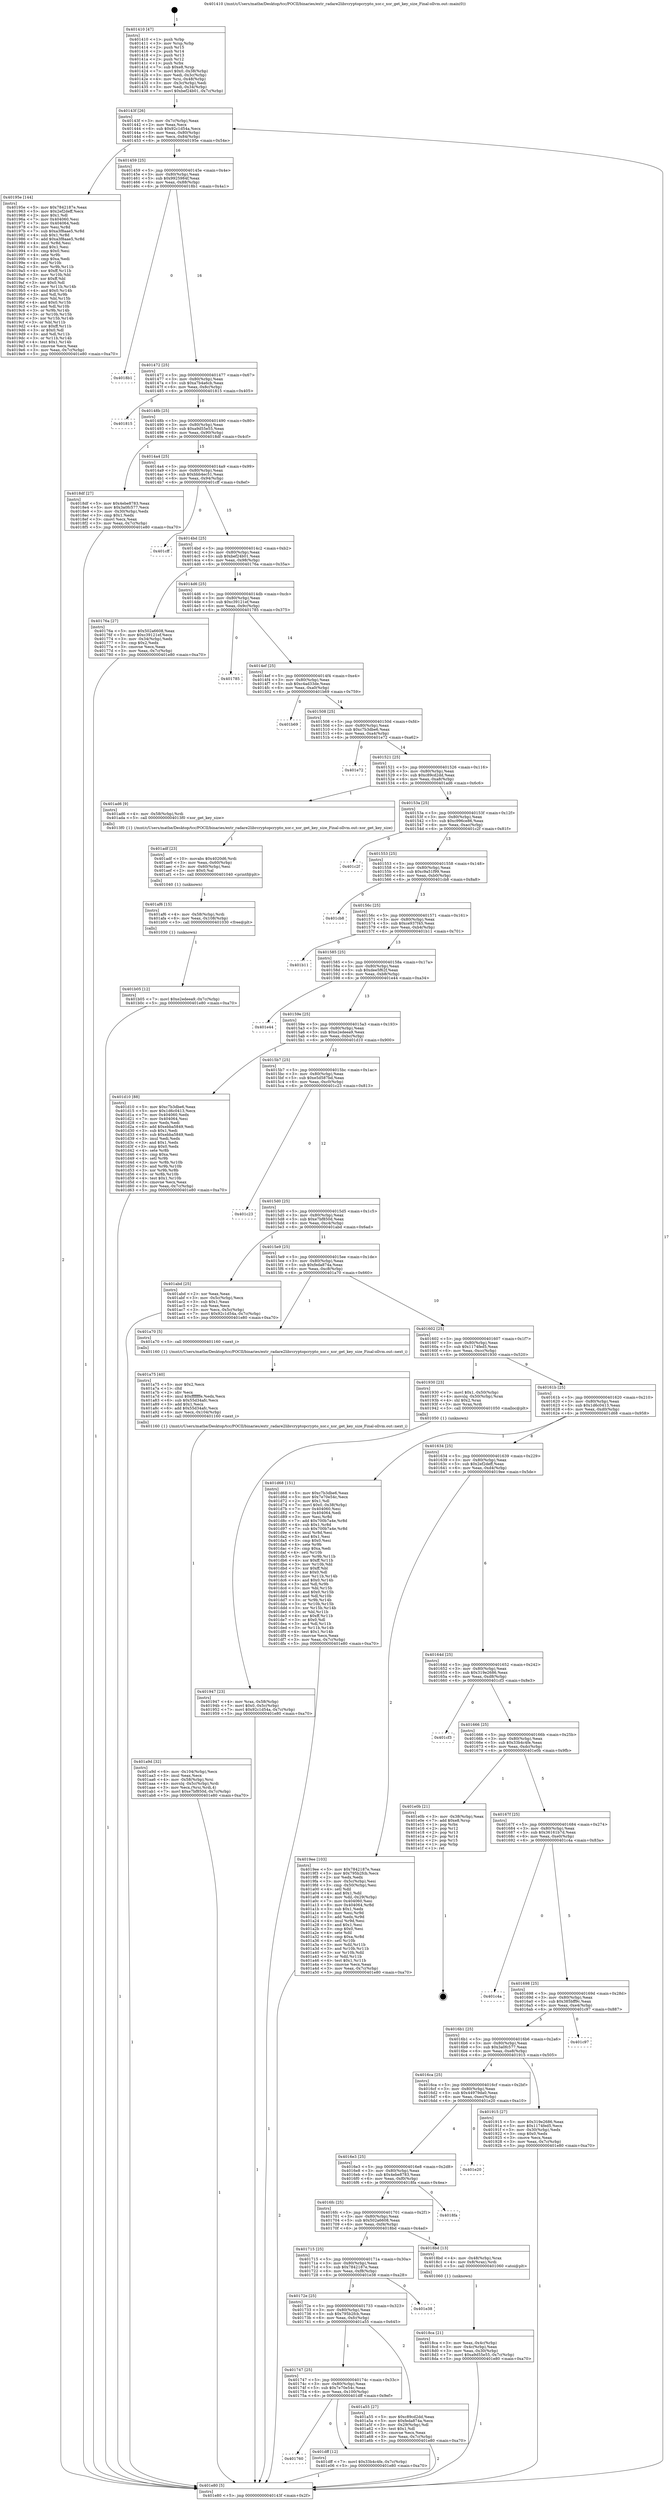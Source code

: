 digraph "0x401410" {
  label = "0x401410 (/mnt/c/Users/mathe/Desktop/tcc/POCII/binaries/extr_radare2librcryptopcrypto_xor.c_xor_get_key_size_Final-ollvm.out::main(0))"
  labelloc = "t"
  node[shape=record]

  Entry [label="",width=0.3,height=0.3,shape=circle,fillcolor=black,style=filled]
  "0x40143f" [label="{
     0x40143f [26]\l
     | [instrs]\l
     &nbsp;&nbsp;0x40143f \<+3\>: mov -0x7c(%rbp),%eax\l
     &nbsp;&nbsp;0x401442 \<+2\>: mov %eax,%ecx\l
     &nbsp;&nbsp;0x401444 \<+6\>: sub $0x92c1d54a,%ecx\l
     &nbsp;&nbsp;0x40144a \<+3\>: mov %eax,-0x80(%rbp)\l
     &nbsp;&nbsp;0x40144d \<+6\>: mov %ecx,-0x84(%rbp)\l
     &nbsp;&nbsp;0x401453 \<+6\>: je 000000000040195e \<main+0x54e\>\l
  }"]
  "0x40195e" [label="{
     0x40195e [144]\l
     | [instrs]\l
     &nbsp;&nbsp;0x40195e \<+5\>: mov $0x7842187e,%eax\l
     &nbsp;&nbsp;0x401963 \<+5\>: mov $0x2ef2deff,%ecx\l
     &nbsp;&nbsp;0x401968 \<+2\>: mov $0x1,%dl\l
     &nbsp;&nbsp;0x40196a \<+7\>: mov 0x404060,%esi\l
     &nbsp;&nbsp;0x401971 \<+7\>: mov 0x404064,%edi\l
     &nbsp;&nbsp;0x401978 \<+3\>: mov %esi,%r8d\l
     &nbsp;&nbsp;0x40197b \<+7\>: sub $0xa3f8aae5,%r8d\l
     &nbsp;&nbsp;0x401982 \<+4\>: sub $0x1,%r8d\l
     &nbsp;&nbsp;0x401986 \<+7\>: add $0xa3f8aae5,%r8d\l
     &nbsp;&nbsp;0x40198d \<+4\>: imul %r8d,%esi\l
     &nbsp;&nbsp;0x401991 \<+3\>: and $0x1,%esi\l
     &nbsp;&nbsp;0x401994 \<+3\>: cmp $0x0,%esi\l
     &nbsp;&nbsp;0x401997 \<+4\>: sete %r9b\l
     &nbsp;&nbsp;0x40199b \<+3\>: cmp $0xa,%edi\l
     &nbsp;&nbsp;0x40199e \<+4\>: setl %r10b\l
     &nbsp;&nbsp;0x4019a2 \<+3\>: mov %r9b,%r11b\l
     &nbsp;&nbsp;0x4019a5 \<+4\>: xor $0xff,%r11b\l
     &nbsp;&nbsp;0x4019a9 \<+3\>: mov %r10b,%bl\l
     &nbsp;&nbsp;0x4019ac \<+3\>: xor $0xff,%bl\l
     &nbsp;&nbsp;0x4019af \<+3\>: xor $0x0,%dl\l
     &nbsp;&nbsp;0x4019b2 \<+3\>: mov %r11b,%r14b\l
     &nbsp;&nbsp;0x4019b5 \<+4\>: and $0x0,%r14b\l
     &nbsp;&nbsp;0x4019b9 \<+3\>: and %dl,%r9b\l
     &nbsp;&nbsp;0x4019bc \<+3\>: mov %bl,%r15b\l
     &nbsp;&nbsp;0x4019bf \<+4\>: and $0x0,%r15b\l
     &nbsp;&nbsp;0x4019c3 \<+3\>: and %dl,%r10b\l
     &nbsp;&nbsp;0x4019c6 \<+3\>: or %r9b,%r14b\l
     &nbsp;&nbsp;0x4019c9 \<+3\>: or %r10b,%r15b\l
     &nbsp;&nbsp;0x4019cc \<+3\>: xor %r15b,%r14b\l
     &nbsp;&nbsp;0x4019cf \<+3\>: or %bl,%r11b\l
     &nbsp;&nbsp;0x4019d2 \<+4\>: xor $0xff,%r11b\l
     &nbsp;&nbsp;0x4019d6 \<+3\>: or $0x0,%dl\l
     &nbsp;&nbsp;0x4019d9 \<+3\>: and %dl,%r11b\l
     &nbsp;&nbsp;0x4019dc \<+3\>: or %r11b,%r14b\l
     &nbsp;&nbsp;0x4019df \<+4\>: test $0x1,%r14b\l
     &nbsp;&nbsp;0x4019e3 \<+3\>: cmovne %ecx,%eax\l
     &nbsp;&nbsp;0x4019e6 \<+3\>: mov %eax,-0x7c(%rbp)\l
     &nbsp;&nbsp;0x4019e9 \<+5\>: jmp 0000000000401e80 \<main+0xa70\>\l
  }"]
  "0x401459" [label="{
     0x401459 [25]\l
     | [instrs]\l
     &nbsp;&nbsp;0x401459 \<+5\>: jmp 000000000040145e \<main+0x4e\>\l
     &nbsp;&nbsp;0x40145e \<+3\>: mov -0x80(%rbp),%eax\l
     &nbsp;&nbsp;0x401461 \<+5\>: sub $0x9925984f,%eax\l
     &nbsp;&nbsp;0x401466 \<+6\>: mov %eax,-0x88(%rbp)\l
     &nbsp;&nbsp;0x40146c \<+6\>: je 00000000004018b1 \<main+0x4a1\>\l
  }"]
  Exit [label="",width=0.3,height=0.3,shape=circle,fillcolor=black,style=filled,peripheries=2]
  "0x4018b1" [label="{
     0x4018b1\l
  }", style=dashed]
  "0x401472" [label="{
     0x401472 [25]\l
     | [instrs]\l
     &nbsp;&nbsp;0x401472 \<+5\>: jmp 0000000000401477 \<main+0x67\>\l
     &nbsp;&nbsp;0x401477 \<+3\>: mov -0x80(%rbp),%eax\l
     &nbsp;&nbsp;0x40147a \<+5\>: sub $0xa7b4a6cb,%eax\l
     &nbsp;&nbsp;0x40147f \<+6\>: mov %eax,-0x8c(%rbp)\l
     &nbsp;&nbsp;0x401485 \<+6\>: je 0000000000401815 \<main+0x405\>\l
  }"]
  "0x401760" [label="{
     0x401760\l
  }", style=dashed]
  "0x401815" [label="{
     0x401815\l
  }", style=dashed]
  "0x40148b" [label="{
     0x40148b [25]\l
     | [instrs]\l
     &nbsp;&nbsp;0x40148b \<+5\>: jmp 0000000000401490 \<main+0x80\>\l
     &nbsp;&nbsp;0x401490 \<+3\>: mov -0x80(%rbp),%eax\l
     &nbsp;&nbsp;0x401493 \<+5\>: sub $0xa9d55e55,%eax\l
     &nbsp;&nbsp;0x401498 \<+6\>: mov %eax,-0x90(%rbp)\l
     &nbsp;&nbsp;0x40149e \<+6\>: je 00000000004018df \<main+0x4cf\>\l
  }"]
  "0x401dff" [label="{
     0x401dff [12]\l
     | [instrs]\l
     &nbsp;&nbsp;0x401dff \<+7\>: movl $0x33b4c4fe,-0x7c(%rbp)\l
     &nbsp;&nbsp;0x401e06 \<+5\>: jmp 0000000000401e80 \<main+0xa70\>\l
  }"]
  "0x4018df" [label="{
     0x4018df [27]\l
     | [instrs]\l
     &nbsp;&nbsp;0x4018df \<+5\>: mov $0x4ebe8783,%eax\l
     &nbsp;&nbsp;0x4018e4 \<+5\>: mov $0x3a0fc577,%ecx\l
     &nbsp;&nbsp;0x4018e9 \<+3\>: mov -0x30(%rbp),%edx\l
     &nbsp;&nbsp;0x4018ec \<+3\>: cmp $0x1,%edx\l
     &nbsp;&nbsp;0x4018ef \<+3\>: cmovl %ecx,%eax\l
     &nbsp;&nbsp;0x4018f2 \<+3\>: mov %eax,-0x7c(%rbp)\l
     &nbsp;&nbsp;0x4018f5 \<+5\>: jmp 0000000000401e80 \<main+0xa70\>\l
  }"]
  "0x4014a4" [label="{
     0x4014a4 [25]\l
     | [instrs]\l
     &nbsp;&nbsp;0x4014a4 \<+5\>: jmp 00000000004014a9 \<main+0x99\>\l
     &nbsp;&nbsp;0x4014a9 \<+3\>: mov -0x80(%rbp),%eax\l
     &nbsp;&nbsp;0x4014ac \<+5\>: sub $0xbbb4ec51,%eax\l
     &nbsp;&nbsp;0x4014b1 \<+6\>: mov %eax,-0x94(%rbp)\l
     &nbsp;&nbsp;0x4014b7 \<+6\>: je 0000000000401cff \<main+0x8ef\>\l
  }"]
  "0x401b05" [label="{
     0x401b05 [12]\l
     | [instrs]\l
     &nbsp;&nbsp;0x401b05 \<+7\>: movl $0xe2edeea9,-0x7c(%rbp)\l
     &nbsp;&nbsp;0x401b0c \<+5\>: jmp 0000000000401e80 \<main+0xa70\>\l
  }"]
  "0x401cff" [label="{
     0x401cff\l
  }", style=dashed]
  "0x4014bd" [label="{
     0x4014bd [25]\l
     | [instrs]\l
     &nbsp;&nbsp;0x4014bd \<+5\>: jmp 00000000004014c2 \<main+0xb2\>\l
     &nbsp;&nbsp;0x4014c2 \<+3\>: mov -0x80(%rbp),%eax\l
     &nbsp;&nbsp;0x4014c5 \<+5\>: sub $0xbef24b01,%eax\l
     &nbsp;&nbsp;0x4014ca \<+6\>: mov %eax,-0x98(%rbp)\l
     &nbsp;&nbsp;0x4014d0 \<+6\>: je 000000000040176a \<main+0x35a\>\l
  }"]
  "0x401af6" [label="{
     0x401af6 [15]\l
     | [instrs]\l
     &nbsp;&nbsp;0x401af6 \<+4\>: mov -0x58(%rbp),%rdi\l
     &nbsp;&nbsp;0x401afa \<+6\>: mov %eax,-0x108(%rbp)\l
     &nbsp;&nbsp;0x401b00 \<+5\>: call 0000000000401030 \<free@plt\>\l
     | [calls]\l
     &nbsp;&nbsp;0x401030 \{1\} (unknown)\l
  }"]
  "0x40176a" [label="{
     0x40176a [27]\l
     | [instrs]\l
     &nbsp;&nbsp;0x40176a \<+5\>: mov $0x502a6608,%eax\l
     &nbsp;&nbsp;0x40176f \<+5\>: mov $0xc39121ef,%ecx\l
     &nbsp;&nbsp;0x401774 \<+3\>: mov -0x34(%rbp),%edx\l
     &nbsp;&nbsp;0x401777 \<+3\>: cmp $0x2,%edx\l
     &nbsp;&nbsp;0x40177a \<+3\>: cmovne %ecx,%eax\l
     &nbsp;&nbsp;0x40177d \<+3\>: mov %eax,-0x7c(%rbp)\l
     &nbsp;&nbsp;0x401780 \<+5\>: jmp 0000000000401e80 \<main+0xa70\>\l
  }"]
  "0x4014d6" [label="{
     0x4014d6 [25]\l
     | [instrs]\l
     &nbsp;&nbsp;0x4014d6 \<+5\>: jmp 00000000004014db \<main+0xcb\>\l
     &nbsp;&nbsp;0x4014db \<+3\>: mov -0x80(%rbp),%eax\l
     &nbsp;&nbsp;0x4014de \<+5\>: sub $0xc39121ef,%eax\l
     &nbsp;&nbsp;0x4014e3 \<+6\>: mov %eax,-0x9c(%rbp)\l
     &nbsp;&nbsp;0x4014e9 \<+6\>: je 0000000000401785 \<main+0x375\>\l
  }"]
  "0x401e80" [label="{
     0x401e80 [5]\l
     | [instrs]\l
     &nbsp;&nbsp;0x401e80 \<+5\>: jmp 000000000040143f \<main+0x2f\>\l
  }"]
  "0x401410" [label="{
     0x401410 [47]\l
     | [instrs]\l
     &nbsp;&nbsp;0x401410 \<+1\>: push %rbp\l
     &nbsp;&nbsp;0x401411 \<+3\>: mov %rsp,%rbp\l
     &nbsp;&nbsp;0x401414 \<+2\>: push %r15\l
     &nbsp;&nbsp;0x401416 \<+2\>: push %r14\l
     &nbsp;&nbsp;0x401418 \<+2\>: push %r13\l
     &nbsp;&nbsp;0x40141a \<+2\>: push %r12\l
     &nbsp;&nbsp;0x40141c \<+1\>: push %rbx\l
     &nbsp;&nbsp;0x40141d \<+7\>: sub $0xe8,%rsp\l
     &nbsp;&nbsp;0x401424 \<+7\>: movl $0x0,-0x38(%rbp)\l
     &nbsp;&nbsp;0x40142b \<+3\>: mov %edi,-0x3c(%rbp)\l
     &nbsp;&nbsp;0x40142e \<+4\>: mov %rsi,-0x48(%rbp)\l
     &nbsp;&nbsp;0x401432 \<+3\>: mov -0x3c(%rbp),%edi\l
     &nbsp;&nbsp;0x401435 \<+3\>: mov %edi,-0x34(%rbp)\l
     &nbsp;&nbsp;0x401438 \<+7\>: movl $0xbef24b01,-0x7c(%rbp)\l
  }"]
  "0x401adf" [label="{
     0x401adf [23]\l
     | [instrs]\l
     &nbsp;&nbsp;0x401adf \<+10\>: movabs $0x4020d6,%rdi\l
     &nbsp;&nbsp;0x401ae9 \<+3\>: mov %eax,-0x60(%rbp)\l
     &nbsp;&nbsp;0x401aec \<+3\>: mov -0x60(%rbp),%esi\l
     &nbsp;&nbsp;0x401aef \<+2\>: mov $0x0,%al\l
     &nbsp;&nbsp;0x401af1 \<+5\>: call 0000000000401040 \<printf@plt\>\l
     | [calls]\l
     &nbsp;&nbsp;0x401040 \{1\} (unknown)\l
  }"]
  "0x401785" [label="{
     0x401785\l
  }", style=dashed]
  "0x4014ef" [label="{
     0x4014ef [25]\l
     | [instrs]\l
     &nbsp;&nbsp;0x4014ef \<+5\>: jmp 00000000004014f4 \<main+0xe4\>\l
     &nbsp;&nbsp;0x4014f4 \<+3\>: mov -0x80(%rbp),%eax\l
     &nbsp;&nbsp;0x4014f7 \<+5\>: sub $0xc4ad33de,%eax\l
     &nbsp;&nbsp;0x4014fc \<+6\>: mov %eax,-0xa0(%rbp)\l
     &nbsp;&nbsp;0x401502 \<+6\>: je 0000000000401b69 \<main+0x759\>\l
  }"]
  "0x401a9d" [label="{
     0x401a9d [32]\l
     | [instrs]\l
     &nbsp;&nbsp;0x401a9d \<+6\>: mov -0x104(%rbp),%ecx\l
     &nbsp;&nbsp;0x401aa3 \<+3\>: imul %eax,%ecx\l
     &nbsp;&nbsp;0x401aa6 \<+4\>: mov -0x58(%rbp),%rsi\l
     &nbsp;&nbsp;0x401aaa \<+4\>: movslq -0x5c(%rbp),%rdi\l
     &nbsp;&nbsp;0x401aae \<+3\>: mov %ecx,(%rsi,%rdi,4)\l
     &nbsp;&nbsp;0x401ab1 \<+7\>: movl $0xe7bf850d,-0x7c(%rbp)\l
     &nbsp;&nbsp;0x401ab8 \<+5\>: jmp 0000000000401e80 \<main+0xa70\>\l
  }"]
  "0x401b69" [label="{
     0x401b69\l
  }", style=dashed]
  "0x401508" [label="{
     0x401508 [25]\l
     | [instrs]\l
     &nbsp;&nbsp;0x401508 \<+5\>: jmp 000000000040150d \<main+0xfd\>\l
     &nbsp;&nbsp;0x40150d \<+3\>: mov -0x80(%rbp),%eax\l
     &nbsp;&nbsp;0x401510 \<+5\>: sub $0xc7b3dbe6,%eax\l
     &nbsp;&nbsp;0x401515 \<+6\>: mov %eax,-0xa4(%rbp)\l
     &nbsp;&nbsp;0x40151b \<+6\>: je 0000000000401e72 \<main+0xa62\>\l
  }"]
  "0x401a75" [label="{
     0x401a75 [40]\l
     | [instrs]\l
     &nbsp;&nbsp;0x401a75 \<+5\>: mov $0x2,%ecx\l
     &nbsp;&nbsp;0x401a7a \<+1\>: cltd\l
     &nbsp;&nbsp;0x401a7b \<+2\>: idiv %ecx\l
     &nbsp;&nbsp;0x401a7d \<+6\>: imul $0xfffffffe,%edx,%ecx\l
     &nbsp;&nbsp;0x401a83 \<+6\>: sub $0x55d34afc,%ecx\l
     &nbsp;&nbsp;0x401a89 \<+3\>: add $0x1,%ecx\l
     &nbsp;&nbsp;0x401a8c \<+6\>: add $0x55d34afc,%ecx\l
     &nbsp;&nbsp;0x401a92 \<+6\>: mov %ecx,-0x104(%rbp)\l
     &nbsp;&nbsp;0x401a98 \<+5\>: call 0000000000401160 \<next_i\>\l
     | [calls]\l
     &nbsp;&nbsp;0x401160 \{1\} (/mnt/c/Users/mathe/Desktop/tcc/POCII/binaries/extr_radare2librcryptopcrypto_xor.c_xor_get_key_size_Final-ollvm.out::next_i)\l
  }"]
  "0x401e72" [label="{
     0x401e72\l
  }", style=dashed]
  "0x401521" [label="{
     0x401521 [25]\l
     | [instrs]\l
     &nbsp;&nbsp;0x401521 \<+5\>: jmp 0000000000401526 \<main+0x116\>\l
     &nbsp;&nbsp;0x401526 \<+3\>: mov -0x80(%rbp),%eax\l
     &nbsp;&nbsp;0x401529 \<+5\>: sub $0xc89cd2dd,%eax\l
     &nbsp;&nbsp;0x40152e \<+6\>: mov %eax,-0xa8(%rbp)\l
     &nbsp;&nbsp;0x401534 \<+6\>: je 0000000000401ad6 \<main+0x6c6\>\l
  }"]
  "0x401747" [label="{
     0x401747 [25]\l
     | [instrs]\l
     &nbsp;&nbsp;0x401747 \<+5\>: jmp 000000000040174c \<main+0x33c\>\l
     &nbsp;&nbsp;0x40174c \<+3\>: mov -0x80(%rbp),%eax\l
     &nbsp;&nbsp;0x40174f \<+5\>: sub $0x7e70e54c,%eax\l
     &nbsp;&nbsp;0x401754 \<+6\>: mov %eax,-0x100(%rbp)\l
     &nbsp;&nbsp;0x40175a \<+6\>: je 0000000000401dff \<main+0x9ef\>\l
  }"]
  "0x401ad6" [label="{
     0x401ad6 [9]\l
     | [instrs]\l
     &nbsp;&nbsp;0x401ad6 \<+4\>: mov -0x58(%rbp),%rdi\l
     &nbsp;&nbsp;0x401ada \<+5\>: call 00000000004013f0 \<xor_get_key_size\>\l
     | [calls]\l
     &nbsp;&nbsp;0x4013f0 \{1\} (/mnt/c/Users/mathe/Desktop/tcc/POCII/binaries/extr_radare2librcryptopcrypto_xor.c_xor_get_key_size_Final-ollvm.out::xor_get_key_size)\l
  }"]
  "0x40153a" [label="{
     0x40153a [25]\l
     | [instrs]\l
     &nbsp;&nbsp;0x40153a \<+5\>: jmp 000000000040153f \<main+0x12f\>\l
     &nbsp;&nbsp;0x40153f \<+3\>: mov -0x80(%rbp),%eax\l
     &nbsp;&nbsp;0x401542 \<+5\>: sub $0xc996ce86,%eax\l
     &nbsp;&nbsp;0x401547 \<+6\>: mov %eax,-0xac(%rbp)\l
     &nbsp;&nbsp;0x40154d \<+6\>: je 0000000000401c2f \<main+0x81f\>\l
  }"]
  "0x401a55" [label="{
     0x401a55 [27]\l
     | [instrs]\l
     &nbsp;&nbsp;0x401a55 \<+5\>: mov $0xc89cd2dd,%eax\l
     &nbsp;&nbsp;0x401a5a \<+5\>: mov $0xfeda874a,%ecx\l
     &nbsp;&nbsp;0x401a5f \<+3\>: mov -0x29(%rbp),%dl\l
     &nbsp;&nbsp;0x401a62 \<+3\>: test $0x1,%dl\l
     &nbsp;&nbsp;0x401a65 \<+3\>: cmovne %ecx,%eax\l
     &nbsp;&nbsp;0x401a68 \<+3\>: mov %eax,-0x7c(%rbp)\l
     &nbsp;&nbsp;0x401a6b \<+5\>: jmp 0000000000401e80 \<main+0xa70\>\l
  }"]
  "0x401c2f" [label="{
     0x401c2f\l
  }", style=dashed]
  "0x401553" [label="{
     0x401553 [25]\l
     | [instrs]\l
     &nbsp;&nbsp;0x401553 \<+5\>: jmp 0000000000401558 \<main+0x148\>\l
     &nbsp;&nbsp;0x401558 \<+3\>: mov -0x80(%rbp),%eax\l
     &nbsp;&nbsp;0x40155b \<+5\>: sub $0xc9a51f99,%eax\l
     &nbsp;&nbsp;0x401560 \<+6\>: mov %eax,-0xb0(%rbp)\l
     &nbsp;&nbsp;0x401566 \<+6\>: je 0000000000401cb8 \<main+0x8a8\>\l
  }"]
  "0x40172e" [label="{
     0x40172e [25]\l
     | [instrs]\l
     &nbsp;&nbsp;0x40172e \<+5\>: jmp 0000000000401733 \<main+0x323\>\l
     &nbsp;&nbsp;0x401733 \<+3\>: mov -0x80(%rbp),%eax\l
     &nbsp;&nbsp;0x401736 \<+5\>: sub $0x795b2fcb,%eax\l
     &nbsp;&nbsp;0x40173b \<+6\>: mov %eax,-0xfc(%rbp)\l
     &nbsp;&nbsp;0x401741 \<+6\>: je 0000000000401a55 \<main+0x645\>\l
  }"]
  "0x401cb8" [label="{
     0x401cb8\l
  }", style=dashed]
  "0x40156c" [label="{
     0x40156c [25]\l
     | [instrs]\l
     &nbsp;&nbsp;0x40156c \<+5\>: jmp 0000000000401571 \<main+0x161\>\l
     &nbsp;&nbsp;0x401571 \<+3\>: mov -0x80(%rbp),%eax\l
     &nbsp;&nbsp;0x401574 \<+5\>: sub $0xce937f45,%eax\l
     &nbsp;&nbsp;0x401579 \<+6\>: mov %eax,-0xb4(%rbp)\l
     &nbsp;&nbsp;0x40157f \<+6\>: je 0000000000401b11 \<main+0x701\>\l
  }"]
  "0x401e38" [label="{
     0x401e38\l
  }", style=dashed]
  "0x401b11" [label="{
     0x401b11\l
  }", style=dashed]
  "0x401585" [label="{
     0x401585 [25]\l
     | [instrs]\l
     &nbsp;&nbsp;0x401585 \<+5\>: jmp 000000000040158a \<main+0x17a\>\l
     &nbsp;&nbsp;0x40158a \<+3\>: mov -0x80(%rbp),%eax\l
     &nbsp;&nbsp;0x40158d \<+5\>: sub $0xdee5f62f,%eax\l
     &nbsp;&nbsp;0x401592 \<+6\>: mov %eax,-0xb8(%rbp)\l
     &nbsp;&nbsp;0x401598 \<+6\>: je 0000000000401e44 \<main+0xa34\>\l
  }"]
  "0x401947" [label="{
     0x401947 [23]\l
     | [instrs]\l
     &nbsp;&nbsp;0x401947 \<+4\>: mov %rax,-0x58(%rbp)\l
     &nbsp;&nbsp;0x40194b \<+7\>: movl $0x0,-0x5c(%rbp)\l
     &nbsp;&nbsp;0x401952 \<+7\>: movl $0x92c1d54a,-0x7c(%rbp)\l
     &nbsp;&nbsp;0x401959 \<+5\>: jmp 0000000000401e80 \<main+0xa70\>\l
  }"]
  "0x401e44" [label="{
     0x401e44\l
  }", style=dashed]
  "0x40159e" [label="{
     0x40159e [25]\l
     | [instrs]\l
     &nbsp;&nbsp;0x40159e \<+5\>: jmp 00000000004015a3 \<main+0x193\>\l
     &nbsp;&nbsp;0x4015a3 \<+3\>: mov -0x80(%rbp),%eax\l
     &nbsp;&nbsp;0x4015a6 \<+5\>: sub $0xe2edeea9,%eax\l
     &nbsp;&nbsp;0x4015ab \<+6\>: mov %eax,-0xbc(%rbp)\l
     &nbsp;&nbsp;0x4015b1 \<+6\>: je 0000000000401d10 \<main+0x900\>\l
  }"]
  "0x4018ca" [label="{
     0x4018ca [21]\l
     | [instrs]\l
     &nbsp;&nbsp;0x4018ca \<+3\>: mov %eax,-0x4c(%rbp)\l
     &nbsp;&nbsp;0x4018cd \<+3\>: mov -0x4c(%rbp),%eax\l
     &nbsp;&nbsp;0x4018d0 \<+3\>: mov %eax,-0x30(%rbp)\l
     &nbsp;&nbsp;0x4018d3 \<+7\>: movl $0xa9d55e55,-0x7c(%rbp)\l
     &nbsp;&nbsp;0x4018da \<+5\>: jmp 0000000000401e80 \<main+0xa70\>\l
  }"]
  "0x401d10" [label="{
     0x401d10 [88]\l
     | [instrs]\l
     &nbsp;&nbsp;0x401d10 \<+5\>: mov $0xc7b3dbe6,%eax\l
     &nbsp;&nbsp;0x401d15 \<+5\>: mov $0x1d6c0413,%ecx\l
     &nbsp;&nbsp;0x401d1a \<+7\>: mov 0x404060,%edx\l
     &nbsp;&nbsp;0x401d21 \<+7\>: mov 0x404064,%esi\l
     &nbsp;&nbsp;0x401d28 \<+2\>: mov %edx,%edi\l
     &nbsp;&nbsp;0x401d2a \<+6\>: add $0xebba5849,%edi\l
     &nbsp;&nbsp;0x401d30 \<+3\>: sub $0x1,%edi\l
     &nbsp;&nbsp;0x401d33 \<+6\>: sub $0xebba5849,%edi\l
     &nbsp;&nbsp;0x401d39 \<+3\>: imul %edi,%edx\l
     &nbsp;&nbsp;0x401d3c \<+3\>: and $0x1,%edx\l
     &nbsp;&nbsp;0x401d3f \<+3\>: cmp $0x0,%edx\l
     &nbsp;&nbsp;0x401d42 \<+4\>: sete %r8b\l
     &nbsp;&nbsp;0x401d46 \<+3\>: cmp $0xa,%esi\l
     &nbsp;&nbsp;0x401d49 \<+4\>: setl %r9b\l
     &nbsp;&nbsp;0x401d4d \<+3\>: mov %r8b,%r10b\l
     &nbsp;&nbsp;0x401d50 \<+3\>: and %r9b,%r10b\l
     &nbsp;&nbsp;0x401d53 \<+3\>: xor %r9b,%r8b\l
     &nbsp;&nbsp;0x401d56 \<+3\>: or %r8b,%r10b\l
     &nbsp;&nbsp;0x401d59 \<+4\>: test $0x1,%r10b\l
     &nbsp;&nbsp;0x401d5d \<+3\>: cmovne %ecx,%eax\l
     &nbsp;&nbsp;0x401d60 \<+3\>: mov %eax,-0x7c(%rbp)\l
     &nbsp;&nbsp;0x401d63 \<+5\>: jmp 0000000000401e80 \<main+0xa70\>\l
  }"]
  "0x4015b7" [label="{
     0x4015b7 [25]\l
     | [instrs]\l
     &nbsp;&nbsp;0x4015b7 \<+5\>: jmp 00000000004015bc \<main+0x1ac\>\l
     &nbsp;&nbsp;0x4015bc \<+3\>: mov -0x80(%rbp),%eax\l
     &nbsp;&nbsp;0x4015bf \<+5\>: sub $0xe5d587bd,%eax\l
     &nbsp;&nbsp;0x4015c4 \<+6\>: mov %eax,-0xc0(%rbp)\l
     &nbsp;&nbsp;0x4015ca \<+6\>: je 0000000000401c23 \<main+0x813\>\l
  }"]
  "0x401715" [label="{
     0x401715 [25]\l
     | [instrs]\l
     &nbsp;&nbsp;0x401715 \<+5\>: jmp 000000000040171a \<main+0x30a\>\l
     &nbsp;&nbsp;0x40171a \<+3\>: mov -0x80(%rbp),%eax\l
     &nbsp;&nbsp;0x40171d \<+5\>: sub $0x7842187e,%eax\l
     &nbsp;&nbsp;0x401722 \<+6\>: mov %eax,-0xf8(%rbp)\l
     &nbsp;&nbsp;0x401728 \<+6\>: je 0000000000401e38 \<main+0xa28\>\l
  }"]
  "0x401c23" [label="{
     0x401c23\l
  }", style=dashed]
  "0x4015d0" [label="{
     0x4015d0 [25]\l
     | [instrs]\l
     &nbsp;&nbsp;0x4015d0 \<+5\>: jmp 00000000004015d5 \<main+0x1c5\>\l
     &nbsp;&nbsp;0x4015d5 \<+3\>: mov -0x80(%rbp),%eax\l
     &nbsp;&nbsp;0x4015d8 \<+5\>: sub $0xe7bf850d,%eax\l
     &nbsp;&nbsp;0x4015dd \<+6\>: mov %eax,-0xc4(%rbp)\l
     &nbsp;&nbsp;0x4015e3 \<+6\>: je 0000000000401abd \<main+0x6ad\>\l
  }"]
  "0x4018bd" [label="{
     0x4018bd [13]\l
     | [instrs]\l
     &nbsp;&nbsp;0x4018bd \<+4\>: mov -0x48(%rbp),%rax\l
     &nbsp;&nbsp;0x4018c1 \<+4\>: mov 0x8(%rax),%rdi\l
     &nbsp;&nbsp;0x4018c5 \<+5\>: call 0000000000401060 \<atoi@plt\>\l
     | [calls]\l
     &nbsp;&nbsp;0x401060 \{1\} (unknown)\l
  }"]
  "0x401abd" [label="{
     0x401abd [25]\l
     | [instrs]\l
     &nbsp;&nbsp;0x401abd \<+2\>: xor %eax,%eax\l
     &nbsp;&nbsp;0x401abf \<+3\>: mov -0x5c(%rbp),%ecx\l
     &nbsp;&nbsp;0x401ac2 \<+3\>: sub $0x1,%eax\l
     &nbsp;&nbsp;0x401ac5 \<+2\>: sub %eax,%ecx\l
     &nbsp;&nbsp;0x401ac7 \<+3\>: mov %ecx,-0x5c(%rbp)\l
     &nbsp;&nbsp;0x401aca \<+7\>: movl $0x92c1d54a,-0x7c(%rbp)\l
     &nbsp;&nbsp;0x401ad1 \<+5\>: jmp 0000000000401e80 \<main+0xa70\>\l
  }"]
  "0x4015e9" [label="{
     0x4015e9 [25]\l
     | [instrs]\l
     &nbsp;&nbsp;0x4015e9 \<+5\>: jmp 00000000004015ee \<main+0x1de\>\l
     &nbsp;&nbsp;0x4015ee \<+3\>: mov -0x80(%rbp),%eax\l
     &nbsp;&nbsp;0x4015f1 \<+5\>: sub $0xfeda874a,%eax\l
     &nbsp;&nbsp;0x4015f6 \<+6\>: mov %eax,-0xc8(%rbp)\l
     &nbsp;&nbsp;0x4015fc \<+6\>: je 0000000000401a70 \<main+0x660\>\l
  }"]
  "0x4016fc" [label="{
     0x4016fc [25]\l
     | [instrs]\l
     &nbsp;&nbsp;0x4016fc \<+5\>: jmp 0000000000401701 \<main+0x2f1\>\l
     &nbsp;&nbsp;0x401701 \<+3\>: mov -0x80(%rbp),%eax\l
     &nbsp;&nbsp;0x401704 \<+5\>: sub $0x502a6608,%eax\l
     &nbsp;&nbsp;0x401709 \<+6\>: mov %eax,-0xf4(%rbp)\l
     &nbsp;&nbsp;0x40170f \<+6\>: je 00000000004018bd \<main+0x4ad\>\l
  }"]
  "0x401a70" [label="{
     0x401a70 [5]\l
     | [instrs]\l
     &nbsp;&nbsp;0x401a70 \<+5\>: call 0000000000401160 \<next_i\>\l
     | [calls]\l
     &nbsp;&nbsp;0x401160 \{1\} (/mnt/c/Users/mathe/Desktop/tcc/POCII/binaries/extr_radare2librcryptopcrypto_xor.c_xor_get_key_size_Final-ollvm.out::next_i)\l
  }"]
  "0x401602" [label="{
     0x401602 [25]\l
     | [instrs]\l
     &nbsp;&nbsp;0x401602 \<+5\>: jmp 0000000000401607 \<main+0x1f7\>\l
     &nbsp;&nbsp;0x401607 \<+3\>: mov -0x80(%rbp),%eax\l
     &nbsp;&nbsp;0x40160a \<+5\>: sub $0x1174fed5,%eax\l
     &nbsp;&nbsp;0x40160f \<+6\>: mov %eax,-0xcc(%rbp)\l
     &nbsp;&nbsp;0x401615 \<+6\>: je 0000000000401930 \<main+0x520\>\l
  }"]
  "0x4018fa" [label="{
     0x4018fa\l
  }", style=dashed]
  "0x401930" [label="{
     0x401930 [23]\l
     | [instrs]\l
     &nbsp;&nbsp;0x401930 \<+7\>: movl $0x1,-0x50(%rbp)\l
     &nbsp;&nbsp;0x401937 \<+4\>: movslq -0x50(%rbp),%rax\l
     &nbsp;&nbsp;0x40193b \<+4\>: shl $0x2,%rax\l
     &nbsp;&nbsp;0x40193f \<+3\>: mov %rax,%rdi\l
     &nbsp;&nbsp;0x401942 \<+5\>: call 0000000000401050 \<malloc@plt\>\l
     | [calls]\l
     &nbsp;&nbsp;0x401050 \{1\} (unknown)\l
  }"]
  "0x40161b" [label="{
     0x40161b [25]\l
     | [instrs]\l
     &nbsp;&nbsp;0x40161b \<+5\>: jmp 0000000000401620 \<main+0x210\>\l
     &nbsp;&nbsp;0x401620 \<+3\>: mov -0x80(%rbp),%eax\l
     &nbsp;&nbsp;0x401623 \<+5\>: sub $0x1d6c0413,%eax\l
     &nbsp;&nbsp;0x401628 \<+6\>: mov %eax,-0xd0(%rbp)\l
     &nbsp;&nbsp;0x40162e \<+6\>: je 0000000000401d68 \<main+0x958\>\l
  }"]
  "0x4016e3" [label="{
     0x4016e3 [25]\l
     | [instrs]\l
     &nbsp;&nbsp;0x4016e3 \<+5\>: jmp 00000000004016e8 \<main+0x2d8\>\l
     &nbsp;&nbsp;0x4016e8 \<+3\>: mov -0x80(%rbp),%eax\l
     &nbsp;&nbsp;0x4016eb \<+5\>: sub $0x4ebe8783,%eax\l
     &nbsp;&nbsp;0x4016f0 \<+6\>: mov %eax,-0xf0(%rbp)\l
     &nbsp;&nbsp;0x4016f6 \<+6\>: je 00000000004018fa \<main+0x4ea\>\l
  }"]
  "0x401d68" [label="{
     0x401d68 [151]\l
     | [instrs]\l
     &nbsp;&nbsp;0x401d68 \<+5\>: mov $0xc7b3dbe6,%eax\l
     &nbsp;&nbsp;0x401d6d \<+5\>: mov $0x7e70e54c,%ecx\l
     &nbsp;&nbsp;0x401d72 \<+2\>: mov $0x1,%dl\l
     &nbsp;&nbsp;0x401d74 \<+7\>: movl $0x0,-0x38(%rbp)\l
     &nbsp;&nbsp;0x401d7b \<+7\>: mov 0x404060,%esi\l
     &nbsp;&nbsp;0x401d82 \<+7\>: mov 0x404064,%edi\l
     &nbsp;&nbsp;0x401d89 \<+3\>: mov %esi,%r8d\l
     &nbsp;&nbsp;0x401d8c \<+7\>: add $0x700b7a4e,%r8d\l
     &nbsp;&nbsp;0x401d93 \<+4\>: sub $0x1,%r8d\l
     &nbsp;&nbsp;0x401d97 \<+7\>: sub $0x700b7a4e,%r8d\l
     &nbsp;&nbsp;0x401d9e \<+4\>: imul %r8d,%esi\l
     &nbsp;&nbsp;0x401da2 \<+3\>: and $0x1,%esi\l
     &nbsp;&nbsp;0x401da5 \<+3\>: cmp $0x0,%esi\l
     &nbsp;&nbsp;0x401da8 \<+4\>: sete %r9b\l
     &nbsp;&nbsp;0x401dac \<+3\>: cmp $0xa,%edi\l
     &nbsp;&nbsp;0x401daf \<+4\>: setl %r10b\l
     &nbsp;&nbsp;0x401db3 \<+3\>: mov %r9b,%r11b\l
     &nbsp;&nbsp;0x401db6 \<+4\>: xor $0xff,%r11b\l
     &nbsp;&nbsp;0x401dba \<+3\>: mov %r10b,%bl\l
     &nbsp;&nbsp;0x401dbd \<+3\>: xor $0xff,%bl\l
     &nbsp;&nbsp;0x401dc0 \<+3\>: xor $0x0,%dl\l
     &nbsp;&nbsp;0x401dc3 \<+3\>: mov %r11b,%r14b\l
     &nbsp;&nbsp;0x401dc6 \<+4\>: and $0x0,%r14b\l
     &nbsp;&nbsp;0x401dca \<+3\>: and %dl,%r9b\l
     &nbsp;&nbsp;0x401dcd \<+3\>: mov %bl,%r15b\l
     &nbsp;&nbsp;0x401dd0 \<+4\>: and $0x0,%r15b\l
     &nbsp;&nbsp;0x401dd4 \<+3\>: and %dl,%r10b\l
     &nbsp;&nbsp;0x401dd7 \<+3\>: or %r9b,%r14b\l
     &nbsp;&nbsp;0x401dda \<+3\>: or %r10b,%r15b\l
     &nbsp;&nbsp;0x401ddd \<+3\>: xor %r15b,%r14b\l
     &nbsp;&nbsp;0x401de0 \<+3\>: or %bl,%r11b\l
     &nbsp;&nbsp;0x401de3 \<+4\>: xor $0xff,%r11b\l
     &nbsp;&nbsp;0x401de7 \<+3\>: or $0x0,%dl\l
     &nbsp;&nbsp;0x401dea \<+3\>: and %dl,%r11b\l
     &nbsp;&nbsp;0x401ded \<+3\>: or %r11b,%r14b\l
     &nbsp;&nbsp;0x401df0 \<+4\>: test $0x1,%r14b\l
     &nbsp;&nbsp;0x401df4 \<+3\>: cmovne %ecx,%eax\l
     &nbsp;&nbsp;0x401df7 \<+3\>: mov %eax,-0x7c(%rbp)\l
     &nbsp;&nbsp;0x401dfa \<+5\>: jmp 0000000000401e80 \<main+0xa70\>\l
  }"]
  "0x401634" [label="{
     0x401634 [25]\l
     | [instrs]\l
     &nbsp;&nbsp;0x401634 \<+5\>: jmp 0000000000401639 \<main+0x229\>\l
     &nbsp;&nbsp;0x401639 \<+3\>: mov -0x80(%rbp),%eax\l
     &nbsp;&nbsp;0x40163c \<+5\>: sub $0x2ef2deff,%eax\l
     &nbsp;&nbsp;0x401641 \<+6\>: mov %eax,-0xd4(%rbp)\l
     &nbsp;&nbsp;0x401647 \<+6\>: je 00000000004019ee \<main+0x5de\>\l
  }"]
  "0x401e20" [label="{
     0x401e20\l
  }", style=dashed]
  "0x4019ee" [label="{
     0x4019ee [103]\l
     | [instrs]\l
     &nbsp;&nbsp;0x4019ee \<+5\>: mov $0x7842187e,%eax\l
     &nbsp;&nbsp;0x4019f3 \<+5\>: mov $0x795b2fcb,%ecx\l
     &nbsp;&nbsp;0x4019f8 \<+2\>: xor %edx,%edx\l
     &nbsp;&nbsp;0x4019fa \<+3\>: mov -0x5c(%rbp),%esi\l
     &nbsp;&nbsp;0x4019fd \<+3\>: cmp -0x50(%rbp),%esi\l
     &nbsp;&nbsp;0x401a00 \<+4\>: setl %dil\l
     &nbsp;&nbsp;0x401a04 \<+4\>: and $0x1,%dil\l
     &nbsp;&nbsp;0x401a08 \<+4\>: mov %dil,-0x29(%rbp)\l
     &nbsp;&nbsp;0x401a0c \<+7\>: mov 0x404060,%esi\l
     &nbsp;&nbsp;0x401a13 \<+8\>: mov 0x404064,%r8d\l
     &nbsp;&nbsp;0x401a1b \<+3\>: sub $0x1,%edx\l
     &nbsp;&nbsp;0x401a1e \<+3\>: mov %esi,%r9d\l
     &nbsp;&nbsp;0x401a21 \<+3\>: add %edx,%r9d\l
     &nbsp;&nbsp;0x401a24 \<+4\>: imul %r9d,%esi\l
     &nbsp;&nbsp;0x401a28 \<+3\>: and $0x1,%esi\l
     &nbsp;&nbsp;0x401a2b \<+3\>: cmp $0x0,%esi\l
     &nbsp;&nbsp;0x401a2e \<+4\>: sete %dil\l
     &nbsp;&nbsp;0x401a32 \<+4\>: cmp $0xa,%r8d\l
     &nbsp;&nbsp;0x401a36 \<+4\>: setl %r10b\l
     &nbsp;&nbsp;0x401a3a \<+3\>: mov %dil,%r11b\l
     &nbsp;&nbsp;0x401a3d \<+3\>: and %r10b,%r11b\l
     &nbsp;&nbsp;0x401a40 \<+3\>: xor %r10b,%dil\l
     &nbsp;&nbsp;0x401a43 \<+3\>: or %dil,%r11b\l
     &nbsp;&nbsp;0x401a46 \<+4\>: test $0x1,%r11b\l
     &nbsp;&nbsp;0x401a4a \<+3\>: cmovne %ecx,%eax\l
     &nbsp;&nbsp;0x401a4d \<+3\>: mov %eax,-0x7c(%rbp)\l
     &nbsp;&nbsp;0x401a50 \<+5\>: jmp 0000000000401e80 \<main+0xa70\>\l
  }"]
  "0x40164d" [label="{
     0x40164d [25]\l
     | [instrs]\l
     &nbsp;&nbsp;0x40164d \<+5\>: jmp 0000000000401652 \<main+0x242\>\l
     &nbsp;&nbsp;0x401652 \<+3\>: mov -0x80(%rbp),%eax\l
     &nbsp;&nbsp;0x401655 \<+5\>: sub $0x319e2686,%eax\l
     &nbsp;&nbsp;0x40165a \<+6\>: mov %eax,-0xd8(%rbp)\l
     &nbsp;&nbsp;0x401660 \<+6\>: je 0000000000401cf3 \<main+0x8e3\>\l
  }"]
  "0x4016ca" [label="{
     0x4016ca [25]\l
     | [instrs]\l
     &nbsp;&nbsp;0x4016ca \<+5\>: jmp 00000000004016cf \<main+0x2bf\>\l
     &nbsp;&nbsp;0x4016cf \<+3\>: mov -0x80(%rbp),%eax\l
     &nbsp;&nbsp;0x4016d2 \<+5\>: sub $0x44979da0,%eax\l
     &nbsp;&nbsp;0x4016d7 \<+6\>: mov %eax,-0xec(%rbp)\l
     &nbsp;&nbsp;0x4016dd \<+6\>: je 0000000000401e20 \<main+0xa10\>\l
  }"]
  "0x401cf3" [label="{
     0x401cf3\l
  }", style=dashed]
  "0x401666" [label="{
     0x401666 [25]\l
     | [instrs]\l
     &nbsp;&nbsp;0x401666 \<+5\>: jmp 000000000040166b \<main+0x25b\>\l
     &nbsp;&nbsp;0x40166b \<+3\>: mov -0x80(%rbp),%eax\l
     &nbsp;&nbsp;0x40166e \<+5\>: sub $0x33b4c4fe,%eax\l
     &nbsp;&nbsp;0x401673 \<+6\>: mov %eax,-0xdc(%rbp)\l
     &nbsp;&nbsp;0x401679 \<+6\>: je 0000000000401e0b \<main+0x9fb\>\l
  }"]
  "0x401915" [label="{
     0x401915 [27]\l
     | [instrs]\l
     &nbsp;&nbsp;0x401915 \<+5\>: mov $0x319e2686,%eax\l
     &nbsp;&nbsp;0x40191a \<+5\>: mov $0x1174fed5,%ecx\l
     &nbsp;&nbsp;0x40191f \<+3\>: mov -0x30(%rbp),%edx\l
     &nbsp;&nbsp;0x401922 \<+3\>: cmp $0x0,%edx\l
     &nbsp;&nbsp;0x401925 \<+3\>: cmove %ecx,%eax\l
     &nbsp;&nbsp;0x401928 \<+3\>: mov %eax,-0x7c(%rbp)\l
     &nbsp;&nbsp;0x40192b \<+5\>: jmp 0000000000401e80 \<main+0xa70\>\l
  }"]
  "0x401e0b" [label="{
     0x401e0b [21]\l
     | [instrs]\l
     &nbsp;&nbsp;0x401e0b \<+3\>: mov -0x38(%rbp),%eax\l
     &nbsp;&nbsp;0x401e0e \<+7\>: add $0xe8,%rsp\l
     &nbsp;&nbsp;0x401e15 \<+1\>: pop %rbx\l
     &nbsp;&nbsp;0x401e16 \<+2\>: pop %r12\l
     &nbsp;&nbsp;0x401e18 \<+2\>: pop %r13\l
     &nbsp;&nbsp;0x401e1a \<+2\>: pop %r14\l
     &nbsp;&nbsp;0x401e1c \<+2\>: pop %r15\l
     &nbsp;&nbsp;0x401e1e \<+1\>: pop %rbp\l
     &nbsp;&nbsp;0x401e1f \<+1\>: ret\l
  }"]
  "0x40167f" [label="{
     0x40167f [25]\l
     | [instrs]\l
     &nbsp;&nbsp;0x40167f \<+5\>: jmp 0000000000401684 \<main+0x274\>\l
     &nbsp;&nbsp;0x401684 \<+3\>: mov -0x80(%rbp),%eax\l
     &nbsp;&nbsp;0x401687 \<+5\>: sub $0x36161b7d,%eax\l
     &nbsp;&nbsp;0x40168c \<+6\>: mov %eax,-0xe0(%rbp)\l
     &nbsp;&nbsp;0x401692 \<+6\>: je 0000000000401c4a \<main+0x83a\>\l
  }"]
  "0x4016b1" [label="{
     0x4016b1 [25]\l
     | [instrs]\l
     &nbsp;&nbsp;0x4016b1 \<+5\>: jmp 00000000004016b6 \<main+0x2a6\>\l
     &nbsp;&nbsp;0x4016b6 \<+3\>: mov -0x80(%rbp),%eax\l
     &nbsp;&nbsp;0x4016b9 \<+5\>: sub $0x3a0fc577,%eax\l
     &nbsp;&nbsp;0x4016be \<+6\>: mov %eax,-0xe8(%rbp)\l
     &nbsp;&nbsp;0x4016c4 \<+6\>: je 0000000000401915 \<main+0x505\>\l
  }"]
  "0x401c4a" [label="{
     0x401c4a\l
  }", style=dashed]
  "0x401698" [label="{
     0x401698 [25]\l
     | [instrs]\l
     &nbsp;&nbsp;0x401698 \<+5\>: jmp 000000000040169d \<main+0x28d\>\l
     &nbsp;&nbsp;0x40169d \<+3\>: mov -0x80(%rbp),%eax\l
     &nbsp;&nbsp;0x4016a0 \<+5\>: sub $0x385bff9c,%eax\l
     &nbsp;&nbsp;0x4016a5 \<+6\>: mov %eax,-0xe4(%rbp)\l
     &nbsp;&nbsp;0x4016ab \<+6\>: je 0000000000401c97 \<main+0x887\>\l
  }"]
  "0x401c97" [label="{
     0x401c97\l
  }", style=dashed]
  Entry -> "0x401410" [label=" 1"]
  "0x40143f" -> "0x40195e" [label=" 2"]
  "0x40143f" -> "0x401459" [label=" 16"]
  "0x401e0b" -> Exit [label=" 1"]
  "0x401459" -> "0x4018b1" [label=" 0"]
  "0x401459" -> "0x401472" [label=" 16"]
  "0x401dff" -> "0x401e80" [label=" 1"]
  "0x401472" -> "0x401815" [label=" 0"]
  "0x401472" -> "0x40148b" [label=" 16"]
  "0x401747" -> "0x401760" [label=" 0"]
  "0x40148b" -> "0x4018df" [label=" 1"]
  "0x40148b" -> "0x4014a4" [label=" 15"]
  "0x401747" -> "0x401dff" [label=" 1"]
  "0x4014a4" -> "0x401cff" [label=" 0"]
  "0x4014a4" -> "0x4014bd" [label=" 15"]
  "0x401d68" -> "0x401e80" [label=" 1"]
  "0x4014bd" -> "0x40176a" [label=" 1"]
  "0x4014bd" -> "0x4014d6" [label=" 14"]
  "0x40176a" -> "0x401e80" [label=" 1"]
  "0x401410" -> "0x40143f" [label=" 1"]
  "0x401e80" -> "0x40143f" [label=" 17"]
  "0x401d10" -> "0x401e80" [label=" 1"]
  "0x4014d6" -> "0x401785" [label=" 0"]
  "0x4014d6" -> "0x4014ef" [label=" 14"]
  "0x401b05" -> "0x401e80" [label=" 1"]
  "0x4014ef" -> "0x401b69" [label=" 0"]
  "0x4014ef" -> "0x401508" [label=" 14"]
  "0x401af6" -> "0x401b05" [label=" 1"]
  "0x401508" -> "0x401e72" [label=" 0"]
  "0x401508" -> "0x401521" [label=" 14"]
  "0x401adf" -> "0x401af6" [label=" 1"]
  "0x401521" -> "0x401ad6" [label=" 1"]
  "0x401521" -> "0x40153a" [label=" 13"]
  "0x401ad6" -> "0x401adf" [label=" 1"]
  "0x40153a" -> "0x401c2f" [label=" 0"]
  "0x40153a" -> "0x401553" [label=" 13"]
  "0x401abd" -> "0x401e80" [label=" 1"]
  "0x401553" -> "0x401cb8" [label=" 0"]
  "0x401553" -> "0x40156c" [label=" 13"]
  "0x401a75" -> "0x401a9d" [label=" 1"]
  "0x40156c" -> "0x401b11" [label=" 0"]
  "0x40156c" -> "0x401585" [label=" 13"]
  "0x401a70" -> "0x401a75" [label=" 1"]
  "0x401585" -> "0x401e44" [label=" 0"]
  "0x401585" -> "0x40159e" [label=" 13"]
  "0x40172e" -> "0x401747" [label=" 1"]
  "0x40159e" -> "0x401d10" [label=" 1"]
  "0x40159e" -> "0x4015b7" [label=" 12"]
  "0x40172e" -> "0x401a55" [label=" 2"]
  "0x4015b7" -> "0x401c23" [label=" 0"]
  "0x4015b7" -> "0x4015d0" [label=" 12"]
  "0x401a9d" -> "0x401e80" [label=" 1"]
  "0x4015d0" -> "0x401abd" [label=" 1"]
  "0x4015d0" -> "0x4015e9" [label=" 11"]
  "0x401715" -> "0x40172e" [label=" 3"]
  "0x4015e9" -> "0x401a70" [label=" 1"]
  "0x4015e9" -> "0x401602" [label=" 10"]
  "0x401a55" -> "0x401e80" [label=" 2"]
  "0x401602" -> "0x401930" [label=" 1"]
  "0x401602" -> "0x40161b" [label=" 9"]
  "0x4019ee" -> "0x401e80" [label=" 2"]
  "0x40161b" -> "0x401d68" [label=" 1"]
  "0x40161b" -> "0x401634" [label=" 8"]
  "0x401947" -> "0x401e80" [label=" 1"]
  "0x401634" -> "0x4019ee" [label=" 2"]
  "0x401634" -> "0x40164d" [label=" 6"]
  "0x401930" -> "0x401947" [label=" 1"]
  "0x40164d" -> "0x401cf3" [label=" 0"]
  "0x40164d" -> "0x401666" [label=" 6"]
  "0x4018df" -> "0x401e80" [label=" 1"]
  "0x401666" -> "0x401e0b" [label=" 1"]
  "0x401666" -> "0x40167f" [label=" 5"]
  "0x4018ca" -> "0x401e80" [label=" 1"]
  "0x40167f" -> "0x401c4a" [label=" 0"]
  "0x40167f" -> "0x401698" [label=" 5"]
  "0x4016fc" -> "0x401715" [label=" 3"]
  "0x401698" -> "0x401c97" [label=" 0"]
  "0x401698" -> "0x4016b1" [label=" 5"]
  "0x4018bd" -> "0x4018ca" [label=" 1"]
  "0x4016b1" -> "0x401915" [label=" 1"]
  "0x4016b1" -> "0x4016ca" [label=" 4"]
  "0x401915" -> "0x401e80" [label=" 1"]
  "0x4016ca" -> "0x401e20" [label=" 0"]
  "0x4016ca" -> "0x4016e3" [label=" 4"]
  "0x40195e" -> "0x401e80" [label=" 2"]
  "0x4016e3" -> "0x4018fa" [label=" 0"]
  "0x4016e3" -> "0x4016fc" [label=" 4"]
  "0x401715" -> "0x401e38" [label=" 0"]
  "0x4016fc" -> "0x4018bd" [label=" 1"]
}
